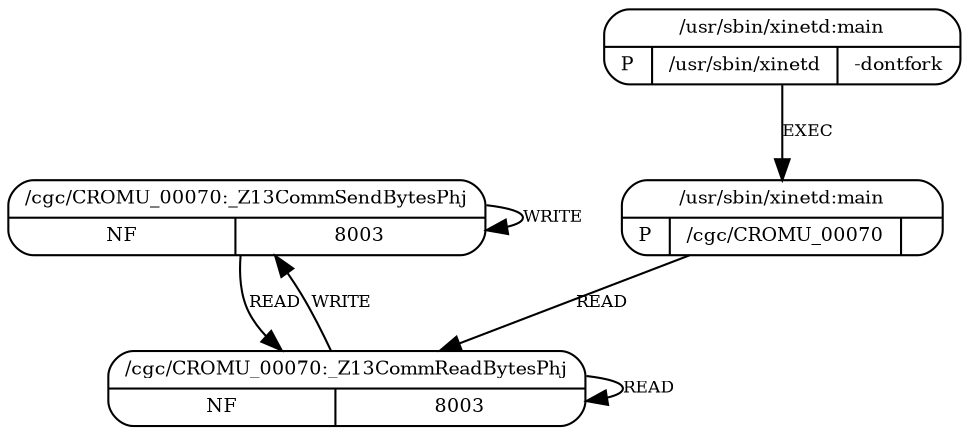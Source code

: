 digraph G {
  2 [shape=Mrecord, label="{{/cgc/CROMU_00070:_Z13CommSendBytesPhj}|{NF|8003}}",
     fontsize=9, ];
  3 [shape=Mrecord, label="{{/cgc/CROMU_00070:_Z13CommReadBytesPhj}|{NF|8003}}",
     fontsize=9, ];
  0 [shape=Mrecord,
     label="{{/usr/sbin/xinetd:main}|{P|/usr/sbin/xinetd|-dontfork}}",
     fontsize=9, ];
  1 [shape=Mrecord, label="{{/usr/sbin/xinetd:main}|{P|/cgc/CROMU_00070|}}",
     fontsize=9, ];
  
  
  2 -> 2 [label="WRITE", fontsize=8, ];
  2 -> 3 [label="READ", fontsize=8, ];
  3 -> 2 [label="WRITE", fontsize=8, ];
  3 -> 3 [label="READ", fontsize=8, ];
  0 -> 1 [label="EXEC", fontsize=8, ];
  1 -> 3 [label="READ", fontsize=8, ];
  
  }
